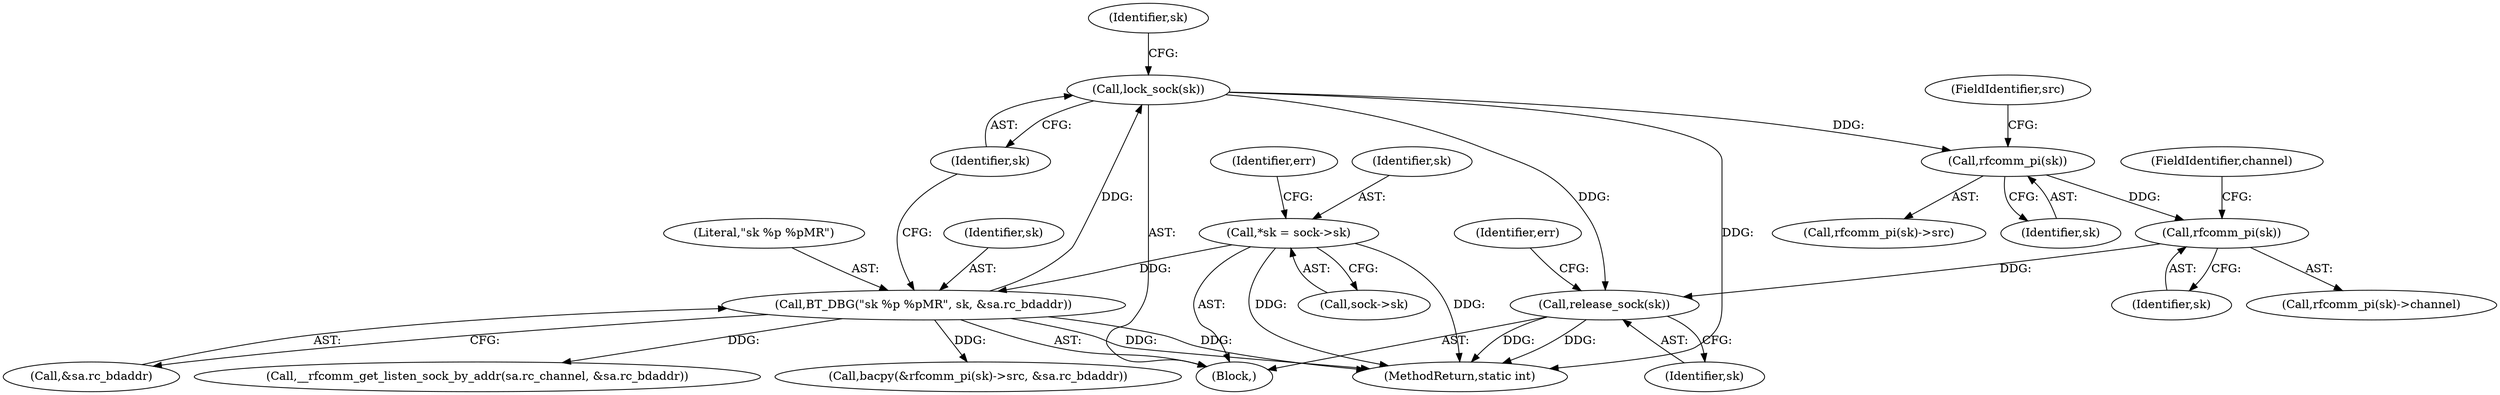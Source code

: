 digraph "0_linux_951b6a0717db97ce420547222647bcc40bf1eacd@pointer" {
"1000211" [label="(Call,rfcomm_pi(sk))"];
"1000202" [label="(Call,rfcomm_pi(sk))"];
"1000148" [label="(Call,lock_sock(sk))"];
"1000141" [label="(Call,BT_DBG(\"sk %p %pMR\", sk, &sa.rc_bdaddr))"];
"1000108" [label="(Call,*sk = sock->sk)"];
"1000228" [label="(Call,release_sock(sk))"];
"1000105" [label="(Block,)"];
"1000203" [label="(Identifier,sk)"];
"1000142" [label="(Literal,\"sk %p %pMR\")"];
"1000232" [label="(MethodReturn,static int)"];
"1000212" [label="(Identifier,sk)"];
"1000199" [label="(Call,bacpy(&rfcomm_pi(sk)->src, &sa.rc_bdaddr))"];
"1000204" [label="(FieldIdentifier,src)"];
"1000144" [label="(Call,&sa.rc_bdaddr)"];
"1000143" [label="(Identifier,sk)"];
"1000116" [label="(Identifier,err)"];
"1000148" [label="(Call,lock_sock(sk))"];
"1000184" [label="(Call,__rfcomm_get_listen_sock_by_addr(sa.rc_channel, &sa.rc_bdaddr))"];
"1000108" [label="(Call,*sk = sock->sk)"];
"1000229" [label="(Identifier,sk)"];
"1000109" [label="(Identifier,sk)"];
"1000211" [label="(Call,rfcomm_pi(sk))"];
"1000153" [label="(Identifier,sk)"];
"1000231" [label="(Identifier,err)"];
"1000213" [label="(FieldIdentifier,channel)"];
"1000149" [label="(Identifier,sk)"];
"1000110" [label="(Call,sock->sk)"];
"1000141" [label="(Call,BT_DBG(\"sk %p %pMR\", sk, &sa.rc_bdaddr))"];
"1000202" [label="(Call,rfcomm_pi(sk))"];
"1000201" [label="(Call,rfcomm_pi(sk)->src)"];
"1000210" [label="(Call,rfcomm_pi(sk)->channel)"];
"1000228" [label="(Call,release_sock(sk))"];
"1000211" -> "1000210"  [label="AST: "];
"1000211" -> "1000212"  [label="CFG: "];
"1000212" -> "1000211"  [label="AST: "];
"1000213" -> "1000211"  [label="CFG: "];
"1000202" -> "1000211"  [label="DDG: "];
"1000211" -> "1000228"  [label="DDG: "];
"1000202" -> "1000201"  [label="AST: "];
"1000202" -> "1000203"  [label="CFG: "];
"1000203" -> "1000202"  [label="AST: "];
"1000204" -> "1000202"  [label="CFG: "];
"1000148" -> "1000202"  [label="DDG: "];
"1000148" -> "1000105"  [label="AST: "];
"1000148" -> "1000149"  [label="CFG: "];
"1000149" -> "1000148"  [label="AST: "];
"1000153" -> "1000148"  [label="CFG: "];
"1000148" -> "1000232"  [label="DDG: "];
"1000141" -> "1000148"  [label="DDG: "];
"1000148" -> "1000228"  [label="DDG: "];
"1000141" -> "1000105"  [label="AST: "];
"1000141" -> "1000144"  [label="CFG: "];
"1000142" -> "1000141"  [label="AST: "];
"1000143" -> "1000141"  [label="AST: "];
"1000144" -> "1000141"  [label="AST: "];
"1000149" -> "1000141"  [label="CFG: "];
"1000141" -> "1000232"  [label="DDG: "];
"1000141" -> "1000232"  [label="DDG: "];
"1000108" -> "1000141"  [label="DDG: "];
"1000141" -> "1000184"  [label="DDG: "];
"1000141" -> "1000199"  [label="DDG: "];
"1000108" -> "1000105"  [label="AST: "];
"1000108" -> "1000110"  [label="CFG: "];
"1000109" -> "1000108"  [label="AST: "];
"1000110" -> "1000108"  [label="AST: "];
"1000116" -> "1000108"  [label="CFG: "];
"1000108" -> "1000232"  [label="DDG: "];
"1000108" -> "1000232"  [label="DDG: "];
"1000228" -> "1000105"  [label="AST: "];
"1000228" -> "1000229"  [label="CFG: "];
"1000229" -> "1000228"  [label="AST: "];
"1000231" -> "1000228"  [label="CFG: "];
"1000228" -> "1000232"  [label="DDG: "];
"1000228" -> "1000232"  [label="DDG: "];
}
